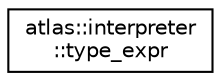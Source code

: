 digraph "Graphical Class Hierarchy"
{
  edge [fontname="Helvetica",fontsize="10",labelfontname="Helvetica",labelfontsize="10"];
  node [fontname="Helvetica",fontsize="10",shape=record];
  rankdir="LR";
  Node1 [label="atlas::interpreter\l::type_expr",height=0.2,width=0.4,color="black", fillcolor="white", style="filled",URL="$structatlas_1_1interpreter_1_1type__expr.html"];
}
